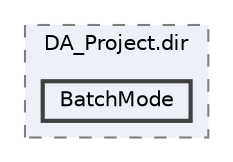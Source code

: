 digraph "SourceCode/build/CMakeFiles/DA_Project.dir/BatchMode"
{
 // LATEX_PDF_SIZE
  bgcolor="transparent";
  edge [fontname=Helvetica,fontsize=10,labelfontname=Helvetica,labelfontsize=10];
  node [fontname=Helvetica,fontsize=10,shape=box,height=0.2,width=0.4];
  compound=true
  subgraph clusterdir_5c097d287c9e4f49955bb4aeaab1b920 {
    graph [ bgcolor="#edf0f7", pencolor="grey50", label="DA_Project.dir", fontname=Helvetica,fontsize=10 style="filled,dashed", URL="dir_5c097d287c9e4f49955bb4aeaab1b920.html",tooltip=""]
  dir_85951ca7dc14299ece64d86231c8c531 [label="BatchMode", fillcolor="#edf0f7", color="grey25", style="filled,bold", URL="dir_85951ca7dc14299ece64d86231c8c531.html",tooltip=""];
  }
}
